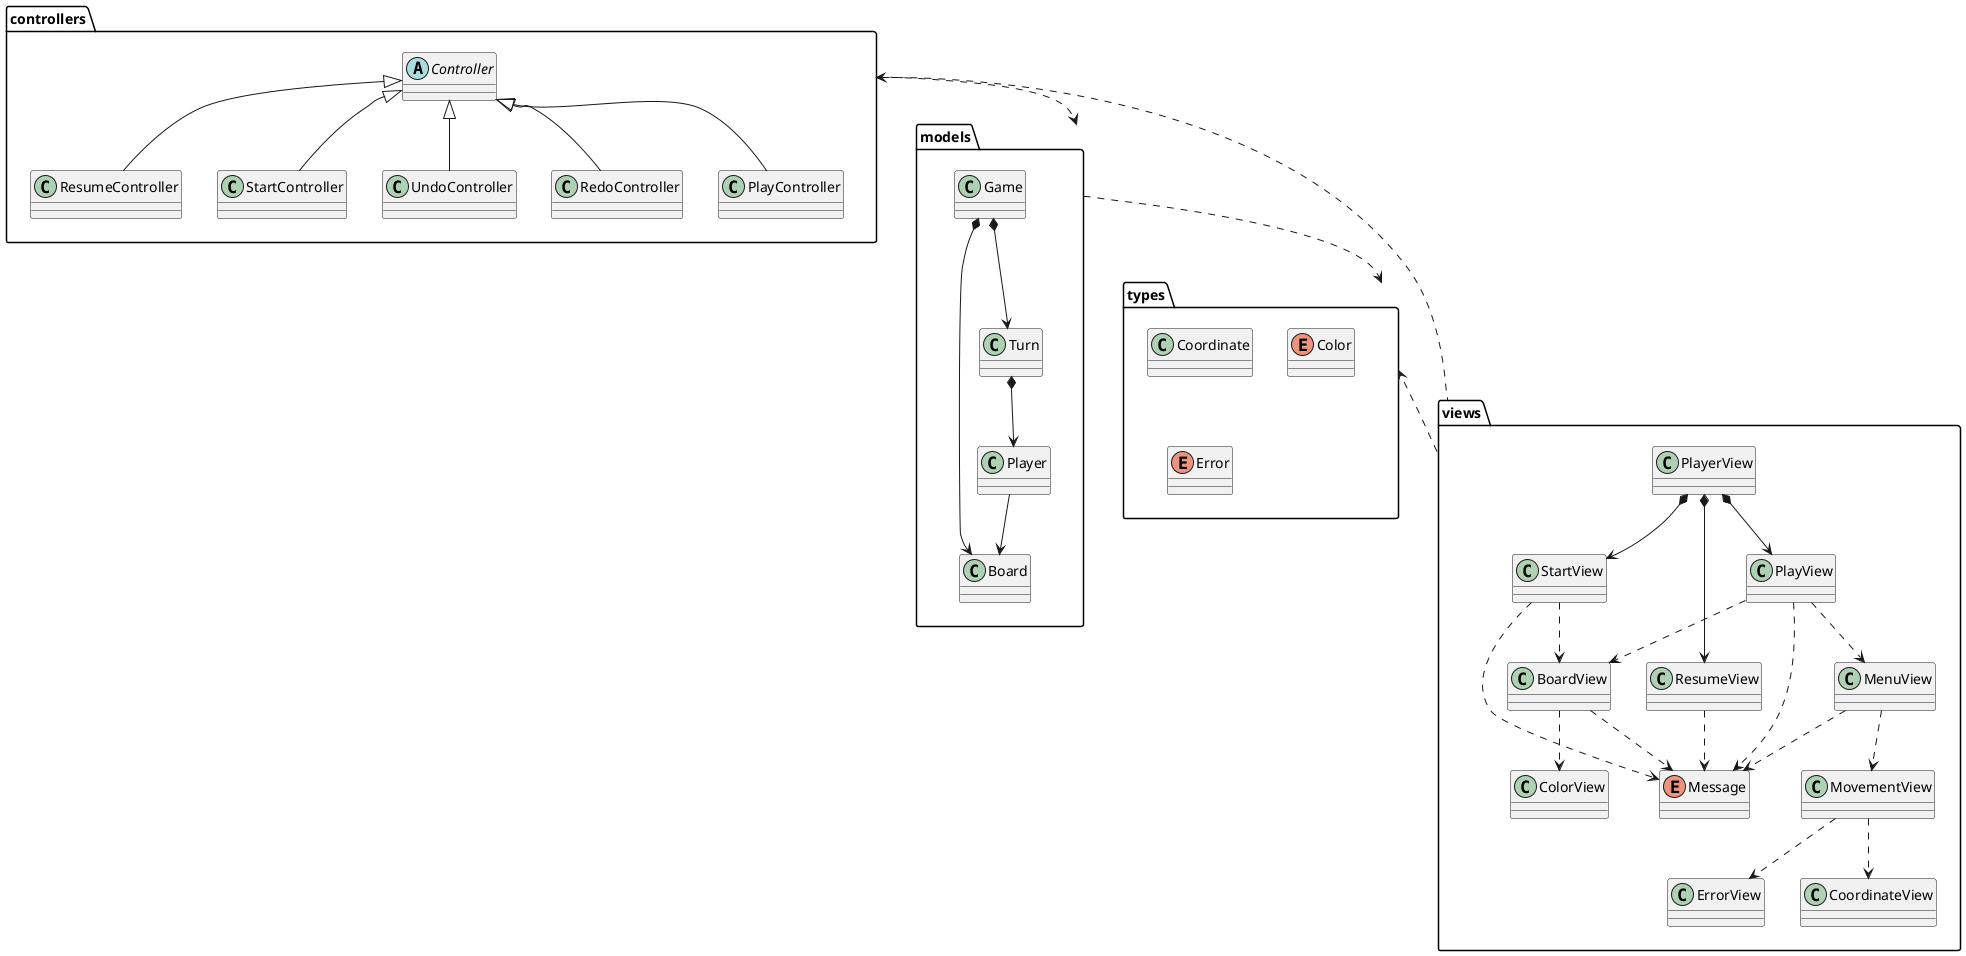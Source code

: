 @startuml analisis
package controllers  { }


package models  { }

package types  { }


package views { }
controllers .down.> models
models .down.> types
views .up.> controllers
views .up.> types

class  models.Board{

}

class  models.Game{

}

class  models.Player{

}

class  models.Turn{

}

class  types.Coordinate{

}

enum  types.Color{

}

enum  types.Error{

}

abstract class  controllers.Controller{

}

class  controllers.PlayController{

}

class  controllers.ResumeController{

}

class  controllers.StartController{

}

class  controllers.UndoController{

}

class  controllers.RedoController{

}

class  views.BoardView{

}

class  views.ErrorView{

}

class  views.PlayView{

}

class  views.ResumeView{

}

class views.StartView{

}

class  views.MovementView{

}

class  views.ColorView{

}

enum  views.Message{

}

class  views.PlayerView{

}

class views.CoordinateView {

}

class views.MenuView {

}

views.PlayView ..> views.MenuView
views.PlayerView *-down-> views.StartView
views.PlayerView *-down-> views.PlayView
views.PlayerView *-down-> views.ResumeView
views.StartView ..> views.Message
views.StartView ..> views.BoardView
views.BoardView ..> views.ColorView
views.BoardView ..> views.Message
views.PlayView ..> views.Message
views.PlayView ..> views.BoardView
views.MenuView ..> views.MovementView
views.MenuView ..> views.Message
views.MovementView ..> views.ErrorView
views.ResumeView ..> views.Message
views.MovementView ..> views.CoordinateView

controllers.Controller <|-- controllers.StartController
controllers.Controller <|-- controllers.PlayController
controllers.Controller <|-- controllers.ResumeController
controllers.Controller <|-- controllers.UndoController
controllers.Controller <|-- controllers.RedoController

models.Game *-down-> models.Turn
models.Game *-down-> models.Board
models.Turn *-down-> models.Player
models.Player --> models.Board
@enduml